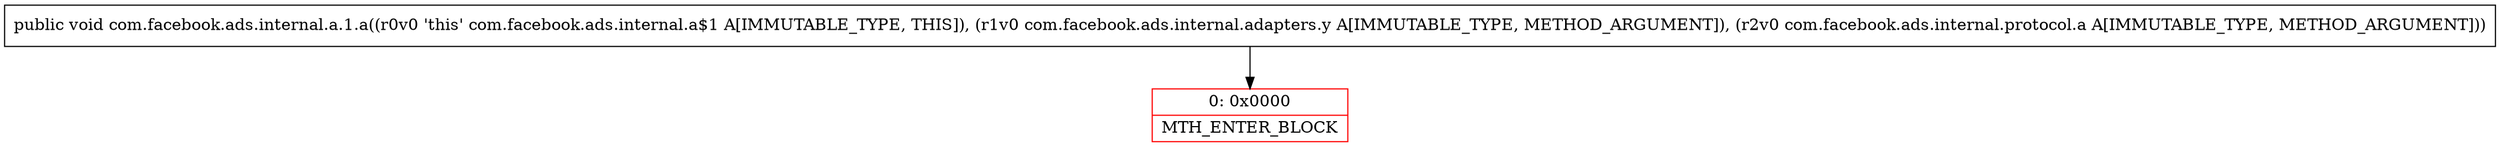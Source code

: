 digraph "CFG forcom.facebook.ads.internal.a.1.a(Lcom\/facebook\/ads\/internal\/adapters\/y;Lcom\/facebook\/ads\/internal\/protocol\/a;)V" {
subgraph cluster_Region_1927828181 {
label = "R(0)";
node [shape=record,color=blue];
}
Node_0 [shape=record,color=red,label="{0\:\ 0x0000|MTH_ENTER_BLOCK\l}"];
MethodNode[shape=record,label="{public void com.facebook.ads.internal.a.1.a((r0v0 'this' com.facebook.ads.internal.a$1 A[IMMUTABLE_TYPE, THIS]), (r1v0 com.facebook.ads.internal.adapters.y A[IMMUTABLE_TYPE, METHOD_ARGUMENT]), (r2v0 com.facebook.ads.internal.protocol.a A[IMMUTABLE_TYPE, METHOD_ARGUMENT])) }"];
MethodNode -> Node_0;
}

